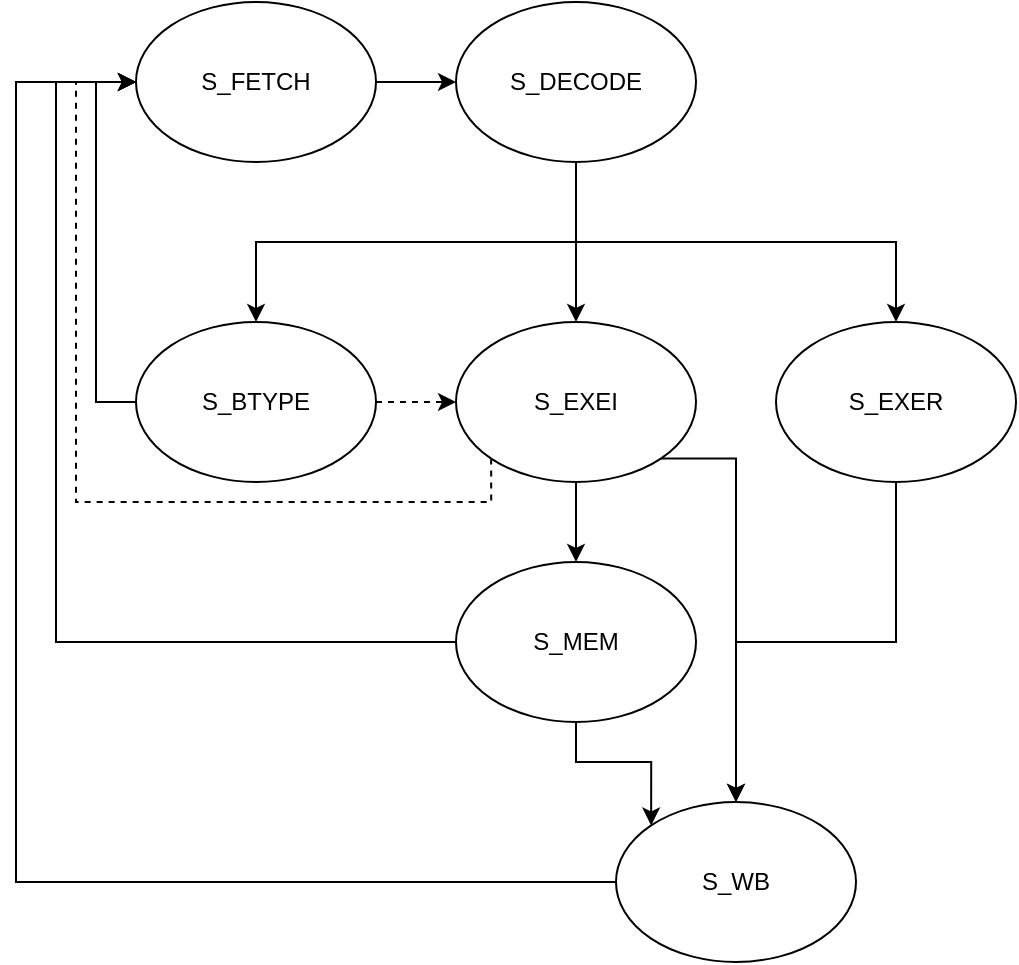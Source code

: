<mxfile version="24.7.17">
  <diagram name="Page-1" id="8ce9d11a-91a2-4d17-14d8-a56ed91bf033">
    <mxGraphModel dx="1434" dy="843" grid="1" gridSize="10" guides="1" tooltips="1" connect="1" arrows="1" fold="1" page="1" pageScale="1" pageWidth="1100" pageHeight="850" background="none" math="0" shadow="0">
      <root>
        <mxCell id="0" />
        <mxCell id="1" parent="0" />
        <mxCell id="nfEfU5O8T8nrNUIUxxlb-1" style="edgeStyle=orthogonalEdgeStyle;rounded=0;orthogonalLoop=1;jettySize=auto;html=1;exitX=1;exitY=0.5;exitDx=0;exitDy=0;entryX=0;entryY=0.5;entryDx=0;entryDy=0;" parent="1" source="SLilasAyhPTZsPDB_32I-2" target="SLilasAyhPTZsPDB_32I-3" edge="1">
          <mxGeometry relative="1" as="geometry" />
        </mxCell>
        <mxCell id="SLilasAyhPTZsPDB_32I-2" value="S_FETCH" style="ellipse;whiteSpace=wrap;html=1;" parent="1" vertex="1">
          <mxGeometry x="200" y="120" width="120" height="80" as="geometry" />
        </mxCell>
        <mxCell id="nfEfU5O8T8nrNUIUxxlb-2" style="edgeStyle=orthogonalEdgeStyle;rounded=0;orthogonalLoop=1;jettySize=auto;html=1;exitX=0.5;exitY=1;exitDx=0;exitDy=0;entryX=0.5;entryY=0;entryDx=0;entryDy=0;" parent="1" source="SLilasAyhPTZsPDB_32I-3" target="SLilasAyhPTZsPDB_32I-7" edge="1">
          <mxGeometry relative="1" as="geometry" />
        </mxCell>
        <mxCell id="nfEfU5O8T8nrNUIUxxlb-3" style="edgeStyle=orthogonalEdgeStyle;rounded=0;orthogonalLoop=1;jettySize=auto;html=1;exitX=0.5;exitY=1;exitDx=0;exitDy=0;entryX=0.5;entryY=0;entryDx=0;entryDy=0;" parent="1" source="SLilasAyhPTZsPDB_32I-3" target="SLilasAyhPTZsPDB_32I-10" edge="1">
          <mxGeometry relative="1" as="geometry" />
        </mxCell>
        <mxCell id="nfEfU5O8T8nrNUIUxxlb-4" style="edgeStyle=orthogonalEdgeStyle;rounded=0;orthogonalLoop=1;jettySize=auto;html=1;exitX=0.5;exitY=1;exitDx=0;exitDy=0;entryX=0.5;entryY=0;entryDx=0;entryDy=0;" parent="1" source="SLilasAyhPTZsPDB_32I-3" target="SLilasAyhPTZsPDB_32I-9" edge="1">
          <mxGeometry relative="1" as="geometry" />
        </mxCell>
        <mxCell id="SLilasAyhPTZsPDB_32I-3" value="S_DECODE" style="ellipse;whiteSpace=wrap;html=1;" parent="1" vertex="1">
          <mxGeometry x="360" y="120" width="120" height="80" as="geometry" />
        </mxCell>
        <mxCell id="nfEfU5O8T8nrNUIUxxlb-9" style="edgeStyle=orthogonalEdgeStyle;rounded=0;orthogonalLoop=1;jettySize=auto;html=1;exitX=0;exitY=0.5;exitDx=0;exitDy=0;entryX=0;entryY=0.5;entryDx=0;entryDy=0;" parent="1" source="SLilasAyhPTZsPDB_32I-4" target="SLilasAyhPTZsPDB_32I-2" edge="1">
          <mxGeometry relative="1" as="geometry">
            <Array as="points">
              <mxPoint x="140" y="560" />
              <mxPoint x="140" y="160" />
            </Array>
          </mxGeometry>
        </mxCell>
        <mxCell id="SLilasAyhPTZsPDB_32I-4" value="S_&lt;span style=&quot;background-color: initial;&quot;&gt;WB&lt;/span&gt;" style="ellipse;whiteSpace=wrap;html=1;" parent="1" vertex="1">
          <mxGeometry x="440" y="520" width="120" height="80" as="geometry" />
        </mxCell>
        <mxCell id="nfEfU5O8T8nrNUIUxxlb-8" style="edgeStyle=orthogonalEdgeStyle;rounded=0;orthogonalLoop=1;jettySize=auto;html=1;exitX=0.5;exitY=1;exitDx=0;exitDy=0;entryX=0;entryY=0;entryDx=0;entryDy=0;" parent="1" source="SLilasAyhPTZsPDB_32I-5" target="SLilasAyhPTZsPDB_32I-4" edge="1">
          <mxGeometry relative="1" as="geometry" />
        </mxCell>
        <mxCell id="nfEfU5O8T8nrNUIUxxlb-11" style="edgeStyle=orthogonalEdgeStyle;rounded=0;orthogonalLoop=1;jettySize=auto;html=1;exitX=0;exitY=0.5;exitDx=0;exitDy=0;entryX=0;entryY=0.5;entryDx=0;entryDy=0;" parent="1" source="SLilasAyhPTZsPDB_32I-5" target="SLilasAyhPTZsPDB_32I-2" edge="1">
          <mxGeometry relative="1" as="geometry">
            <Array as="points">
              <mxPoint x="160" y="440" />
              <mxPoint x="160" y="160" />
            </Array>
          </mxGeometry>
        </mxCell>
        <mxCell id="SLilasAyhPTZsPDB_32I-5" value="S_MEM" style="ellipse;whiteSpace=wrap;html=1;" parent="1" vertex="1">
          <mxGeometry x="360" y="400" width="120" height="80" as="geometry" />
        </mxCell>
        <mxCell id="nfEfU5O8T8nrNUIUxxlb-10" style="edgeStyle=orthogonalEdgeStyle;rounded=0;orthogonalLoop=1;jettySize=auto;html=1;exitX=0;exitY=0.5;exitDx=0;exitDy=0;entryX=0;entryY=0.5;entryDx=0;entryDy=0;" parent="1" source="SLilasAyhPTZsPDB_32I-7" target="SLilasAyhPTZsPDB_32I-2" edge="1">
          <mxGeometry relative="1" as="geometry" />
        </mxCell>
        <mxCell id="PHKRzqW3phNkt9tXAaB5-1" style="edgeStyle=orthogonalEdgeStyle;rounded=0;orthogonalLoop=1;jettySize=auto;html=1;exitX=1;exitY=0.5;exitDx=0;exitDy=0;entryX=0;entryY=0.5;entryDx=0;entryDy=0;dashed=1;" edge="1" parent="1" source="SLilasAyhPTZsPDB_32I-7" target="SLilasAyhPTZsPDB_32I-10">
          <mxGeometry relative="1" as="geometry" />
        </mxCell>
        <mxCell id="SLilasAyhPTZsPDB_32I-7" value="S_BTYPE" style="ellipse;whiteSpace=wrap;html=1;" parent="1" vertex="1">
          <mxGeometry x="200" y="280" width="120" height="80" as="geometry" />
        </mxCell>
        <mxCell id="nfEfU5O8T8nrNUIUxxlb-7" style="edgeStyle=orthogonalEdgeStyle;rounded=0;orthogonalLoop=1;jettySize=auto;html=1;exitX=0.5;exitY=1;exitDx=0;exitDy=0;entryX=0.5;entryY=0;entryDx=0;entryDy=0;" parent="1" source="SLilasAyhPTZsPDB_32I-9" target="SLilasAyhPTZsPDB_32I-4" edge="1">
          <mxGeometry relative="1" as="geometry" />
        </mxCell>
        <mxCell id="SLilasAyhPTZsPDB_32I-9" value="S_EXER" style="ellipse;whiteSpace=wrap;html=1;" parent="1" vertex="1">
          <mxGeometry x="520" y="280" width="120" height="80" as="geometry" />
        </mxCell>
        <mxCell id="nfEfU5O8T8nrNUIUxxlb-5" style="edgeStyle=orthogonalEdgeStyle;rounded=0;orthogonalLoop=1;jettySize=auto;html=1;exitX=0.5;exitY=1;exitDx=0;exitDy=0;" parent="1" source="SLilasAyhPTZsPDB_32I-10" target="SLilasAyhPTZsPDB_32I-5" edge="1">
          <mxGeometry relative="1" as="geometry" />
        </mxCell>
        <mxCell id="nfEfU5O8T8nrNUIUxxlb-6" style="edgeStyle=orthogonalEdgeStyle;rounded=0;orthogonalLoop=1;jettySize=auto;html=1;exitX=1;exitY=1;exitDx=0;exitDy=0;entryX=0.5;entryY=0;entryDx=0;entryDy=0;" parent="1" source="SLilasAyhPTZsPDB_32I-10" target="SLilasAyhPTZsPDB_32I-4" edge="1">
          <mxGeometry relative="1" as="geometry">
            <Array as="points">
              <mxPoint x="500" y="348" />
            </Array>
          </mxGeometry>
        </mxCell>
        <mxCell id="PHKRzqW3phNkt9tXAaB5-2" style="edgeStyle=orthogonalEdgeStyle;rounded=0;orthogonalLoop=1;jettySize=auto;html=1;exitX=0;exitY=1;exitDx=0;exitDy=0;entryX=0;entryY=0.5;entryDx=0;entryDy=0;dashed=1;" edge="1" parent="1" source="SLilasAyhPTZsPDB_32I-10" target="SLilasAyhPTZsPDB_32I-2">
          <mxGeometry relative="1" as="geometry">
            <Array as="points">
              <mxPoint x="378" y="370" />
              <mxPoint x="170" y="370" />
              <mxPoint x="170" y="160" />
            </Array>
          </mxGeometry>
        </mxCell>
        <mxCell id="SLilasAyhPTZsPDB_32I-10" value="S_EXEI" style="ellipse;whiteSpace=wrap;html=1;" parent="1" vertex="1">
          <mxGeometry x="360" y="280" width="120" height="80" as="geometry" />
        </mxCell>
      </root>
    </mxGraphModel>
  </diagram>
</mxfile>
